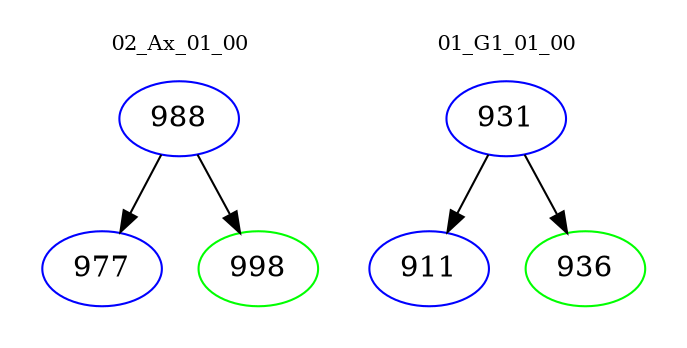 digraph{
subgraph cluster_0 {
color = white
label = "02_Ax_01_00";
fontsize=10;
T0_988 [label="988", color="blue"]
T0_988 -> T0_977 [color="black"]
T0_977 [label="977", color="blue"]
T0_988 -> T0_998 [color="black"]
T0_998 [label="998", color="green"]
}
subgraph cluster_1 {
color = white
label = "01_G1_01_00";
fontsize=10;
T1_931 [label="931", color="blue"]
T1_931 -> T1_911 [color="black"]
T1_911 [label="911", color="blue"]
T1_931 -> T1_936 [color="black"]
T1_936 [label="936", color="green"]
}
}
